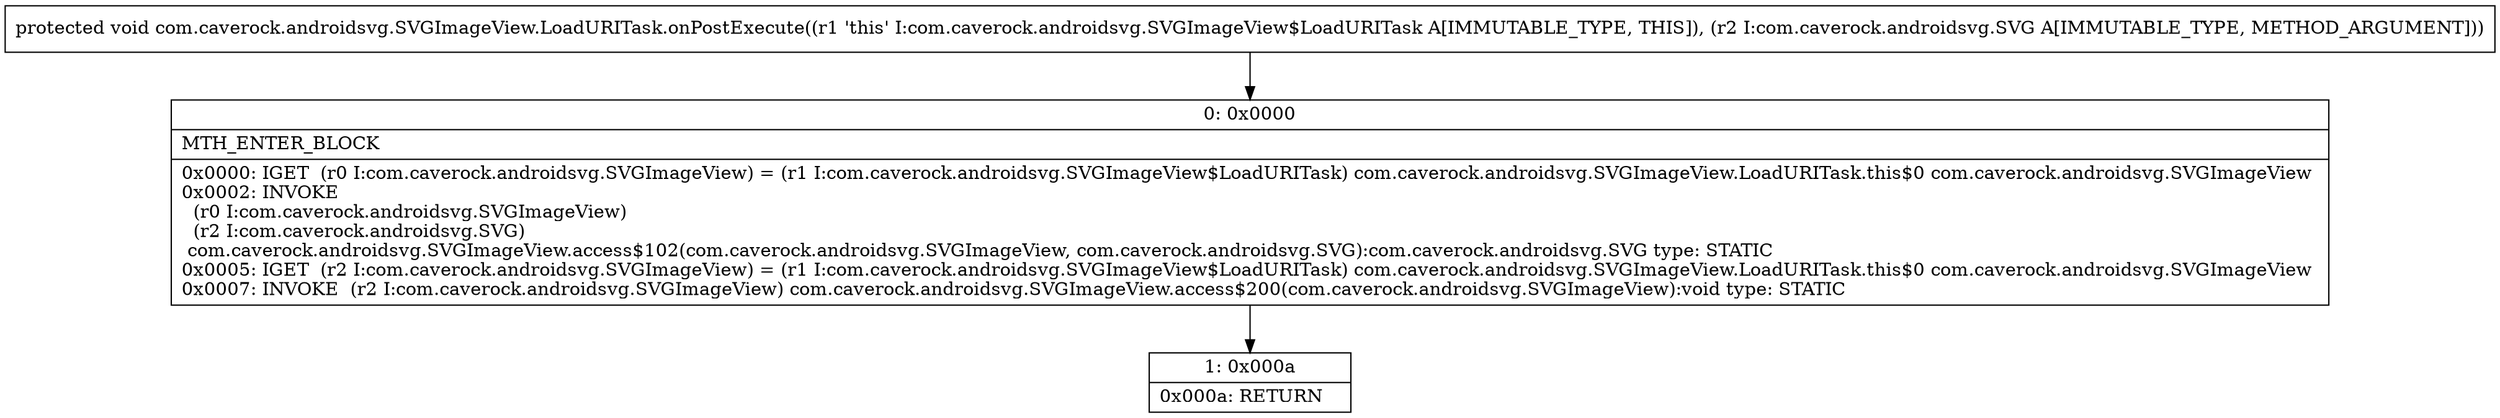 digraph "CFG forcom.caverock.androidsvg.SVGImageView.LoadURITask.onPostExecute(Lcom\/caverock\/androidsvg\/SVG;)V" {
Node_0 [shape=record,label="{0\:\ 0x0000|MTH_ENTER_BLOCK\l|0x0000: IGET  (r0 I:com.caverock.androidsvg.SVGImageView) = (r1 I:com.caverock.androidsvg.SVGImageView$LoadURITask) com.caverock.androidsvg.SVGImageView.LoadURITask.this$0 com.caverock.androidsvg.SVGImageView \l0x0002: INVOKE  \l  (r0 I:com.caverock.androidsvg.SVGImageView)\l  (r2 I:com.caverock.androidsvg.SVG)\l com.caverock.androidsvg.SVGImageView.access$102(com.caverock.androidsvg.SVGImageView, com.caverock.androidsvg.SVG):com.caverock.androidsvg.SVG type: STATIC \l0x0005: IGET  (r2 I:com.caverock.androidsvg.SVGImageView) = (r1 I:com.caverock.androidsvg.SVGImageView$LoadURITask) com.caverock.androidsvg.SVGImageView.LoadURITask.this$0 com.caverock.androidsvg.SVGImageView \l0x0007: INVOKE  (r2 I:com.caverock.androidsvg.SVGImageView) com.caverock.androidsvg.SVGImageView.access$200(com.caverock.androidsvg.SVGImageView):void type: STATIC \l}"];
Node_1 [shape=record,label="{1\:\ 0x000a|0x000a: RETURN   \l}"];
MethodNode[shape=record,label="{protected void com.caverock.androidsvg.SVGImageView.LoadURITask.onPostExecute((r1 'this' I:com.caverock.androidsvg.SVGImageView$LoadURITask A[IMMUTABLE_TYPE, THIS]), (r2 I:com.caverock.androidsvg.SVG A[IMMUTABLE_TYPE, METHOD_ARGUMENT])) }"];
MethodNode -> Node_0;
Node_0 -> Node_1;
}

